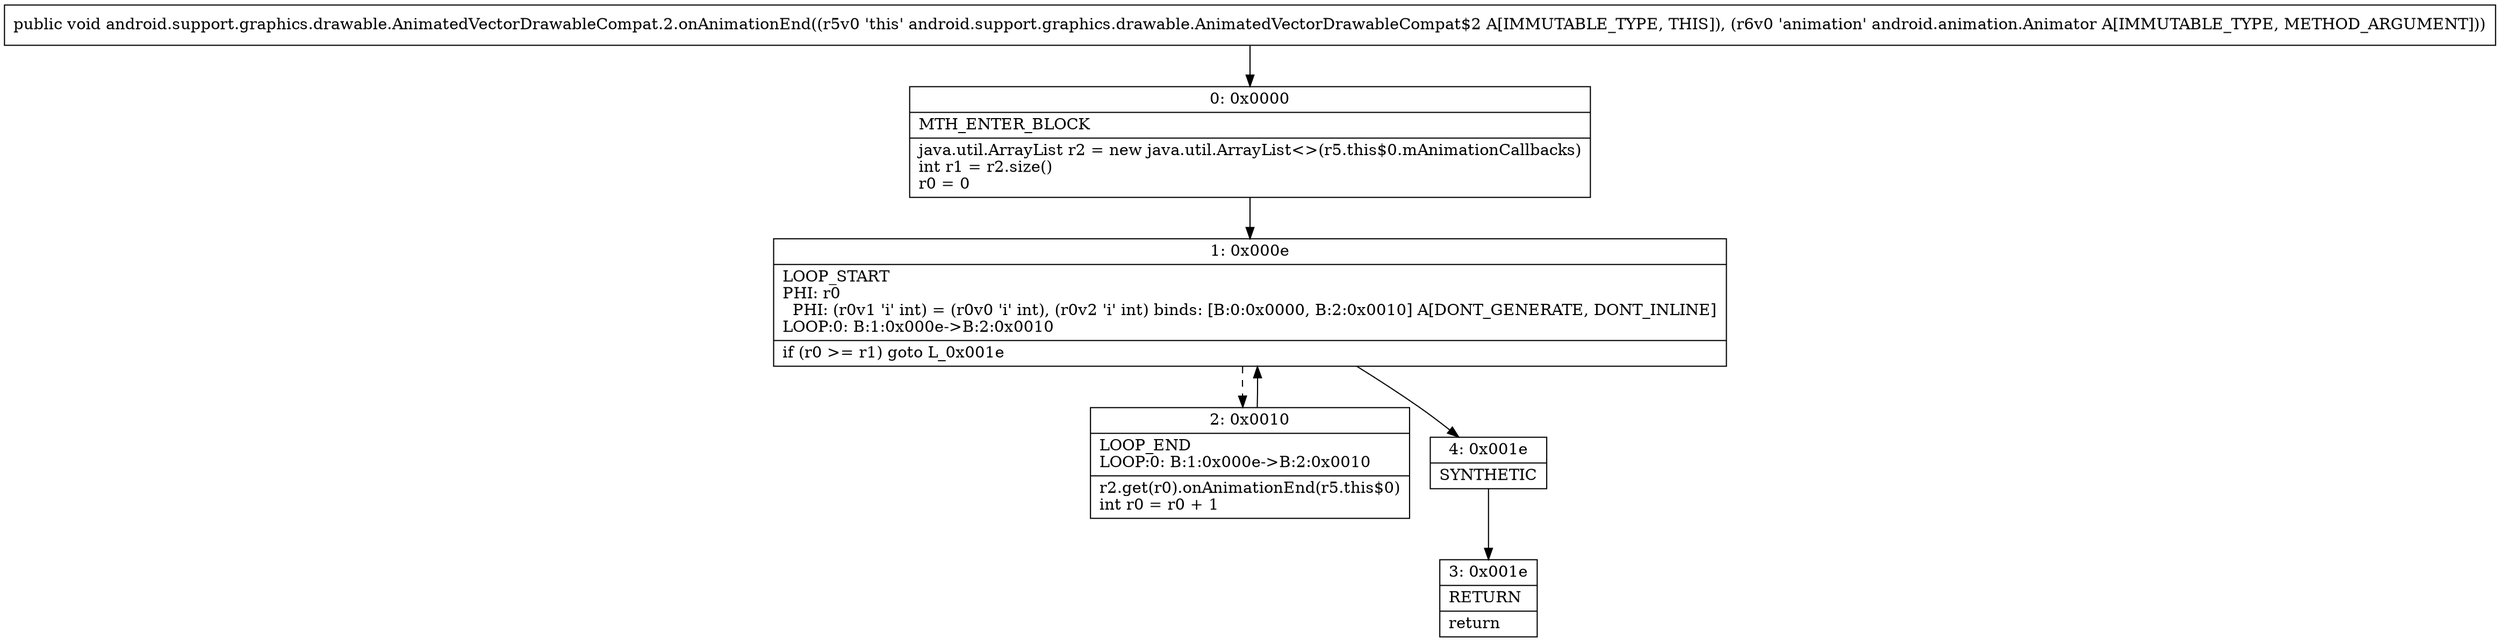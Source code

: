 digraph "CFG forandroid.support.graphics.drawable.AnimatedVectorDrawableCompat.2.onAnimationEnd(Landroid\/animation\/Animator;)V" {
Node_0 [shape=record,label="{0\:\ 0x0000|MTH_ENTER_BLOCK\l|java.util.ArrayList r2 = new java.util.ArrayList\<\>(r5.this$0.mAnimationCallbacks)\lint r1 = r2.size()\lr0 = 0\l}"];
Node_1 [shape=record,label="{1\:\ 0x000e|LOOP_START\lPHI: r0 \l  PHI: (r0v1 'i' int) = (r0v0 'i' int), (r0v2 'i' int) binds: [B:0:0x0000, B:2:0x0010] A[DONT_GENERATE, DONT_INLINE]\lLOOP:0: B:1:0x000e\-\>B:2:0x0010\l|if (r0 \>= r1) goto L_0x001e\l}"];
Node_2 [shape=record,label="{2\:\ 0x0010|LOOP_END\lLOOP:0: B:1:0x000e\-\>B:2:0x0010\l|r2.get(r0).onAnimationEnd(r5.this$0)\lint r0 = r0 + 1\l}"];
Node_3 [shape=record,label="{3\:\ 0x001e|RETURN\l|return\l}"];
Node_4 [shape=record,label="{4\:\ 0x001e|SYNTHETIC\l}"];
MethodNode[shape=record,label="{public void android.support.graphics.drawable.AnimatedVectorDrawableCompat.2.onAnimationEnd((r5v0 'this' android.support.graphics.drawable.AnimatedVectorDrawableCompat$2 A[IMMUTABLE_TYPE, THIS]), (r6v0 'animation' android.animation.Animator A[IMMUTABLE_TYPE, METHOD_ARGUMENT])) }"];
MethodNode -> Node_0;
Node_0 -> Node_1;
Node_1 -> Node_2[style=dashed];
Node_1 -> Node_4;
Node_2 -> Node_1;
Node_4 -> Node_3;
}

